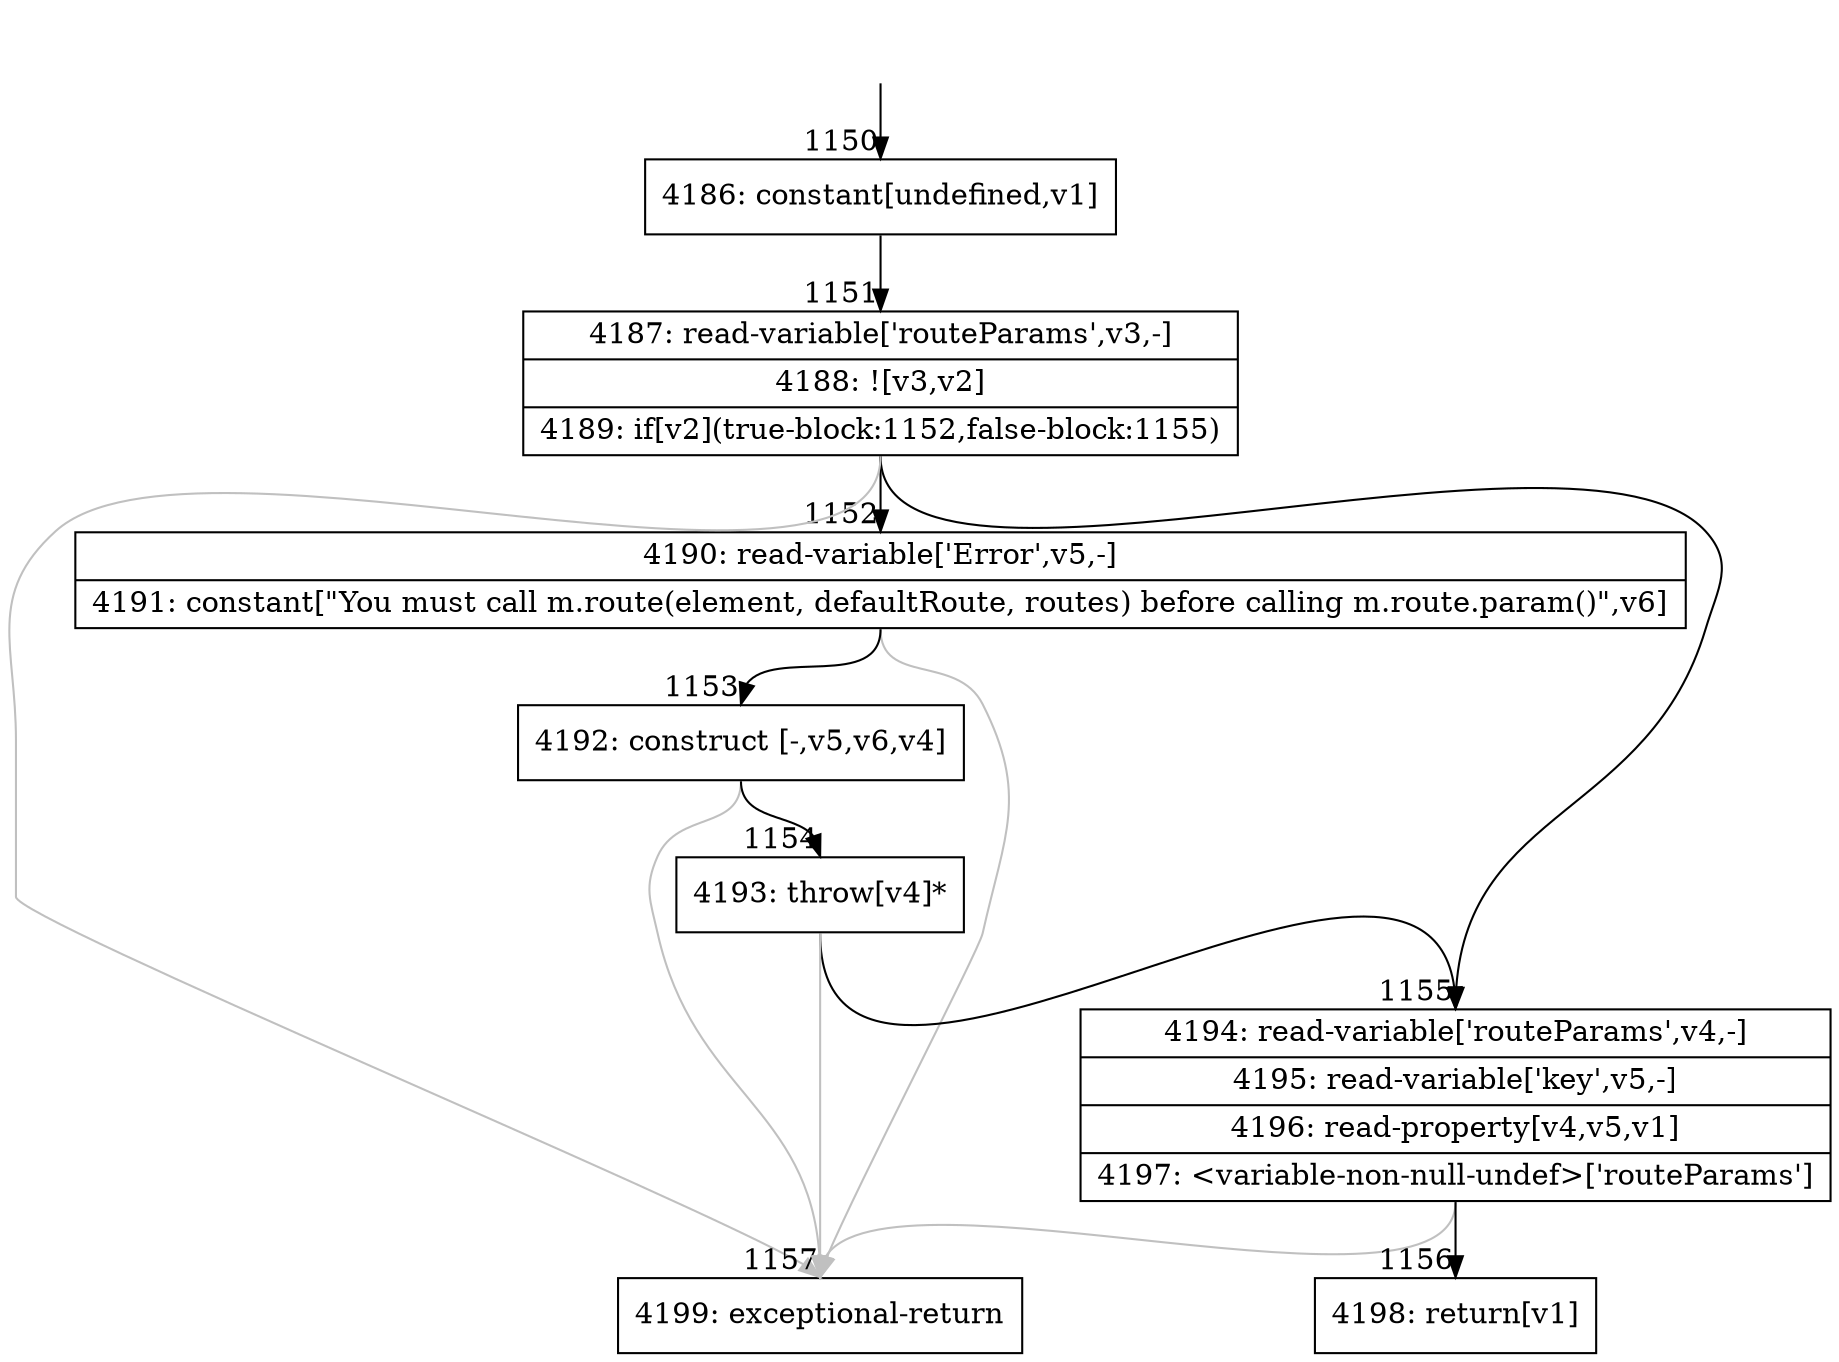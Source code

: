 digraph {
rankdir="TD"
BB_entry43[shape=none,label=""];
BB_entry43 -> BB1150 [tailport=s, headport=n, headlabel="    1150"]
BB1150 [shape=record label="{4186: constant[undefined,v1]}" ] 
BB1150 -> BB1151 [tailport=s, headport=n, headlabel="      1151"]
BB1151 [shape=record label="{4187: read-variable['routeParams',v3,-]|4188: ![v3,v2]|4189: if[v2](true-block:1152,false-block:1155)}" ] 
BB1151 -> BB1152 [tailport=s, headport=n, headlabel="      1152"]
BB1151 -> BB1155 [tailport=s, headport=n, headlabel="      1155"]
BB1151 -> BB1157 [tailport=s, headport=n, color=gray, headlabel="      1157"]
BB1152 [shape=record label="{4190: read-variable['Error',v5,-]|4191: constant[\"You must call m.route(element, defaultRoute, routes) before calling m.route.param()\",v6]}" ] 
BB1152 -> BB1153 [tailport=s, headport=n, headlabel="      1153"]
BB1152 -> BB1157 [tailport=s, headport=n, color=gray]
BB1153 [shape=record label="{4192: construct [-,v5,v6,v4]}" ] 
BB1153 -> BB1154 [tailport=s, headport=n, headlabel="      1154"]
BB1153 -> BB1157 [tailport=s, headport=n, color=gray]
BB1154 [shape=record label="{4193: throw[v4]*}" ] 
BB1154 -> BB1155 [tailport=s, headport=n]
BB1154 -> BB1157 [tailport=s, headport=n, color=gray]
BB1155 [shape=record label="{4194: read-variable['routeParams',v4,-]|4195: read-variable['key',v5,-]|4196: read-property[v4,v5,v1]|4197: \<variable-non-null-undef\>['routeParams']}" ] 
BB1155 -> BB1156 [tailport=s, headport=n, headlabel="      1156"]
BB1155 -> BB1157 [tailport=s, headport=n, color=gray]
BB1156 [shape=record label="{4198: return[v1]}" ] 
BB1157 [shape=record label="{4199: exceptional-return}" ] 
//#$~ 747
}
